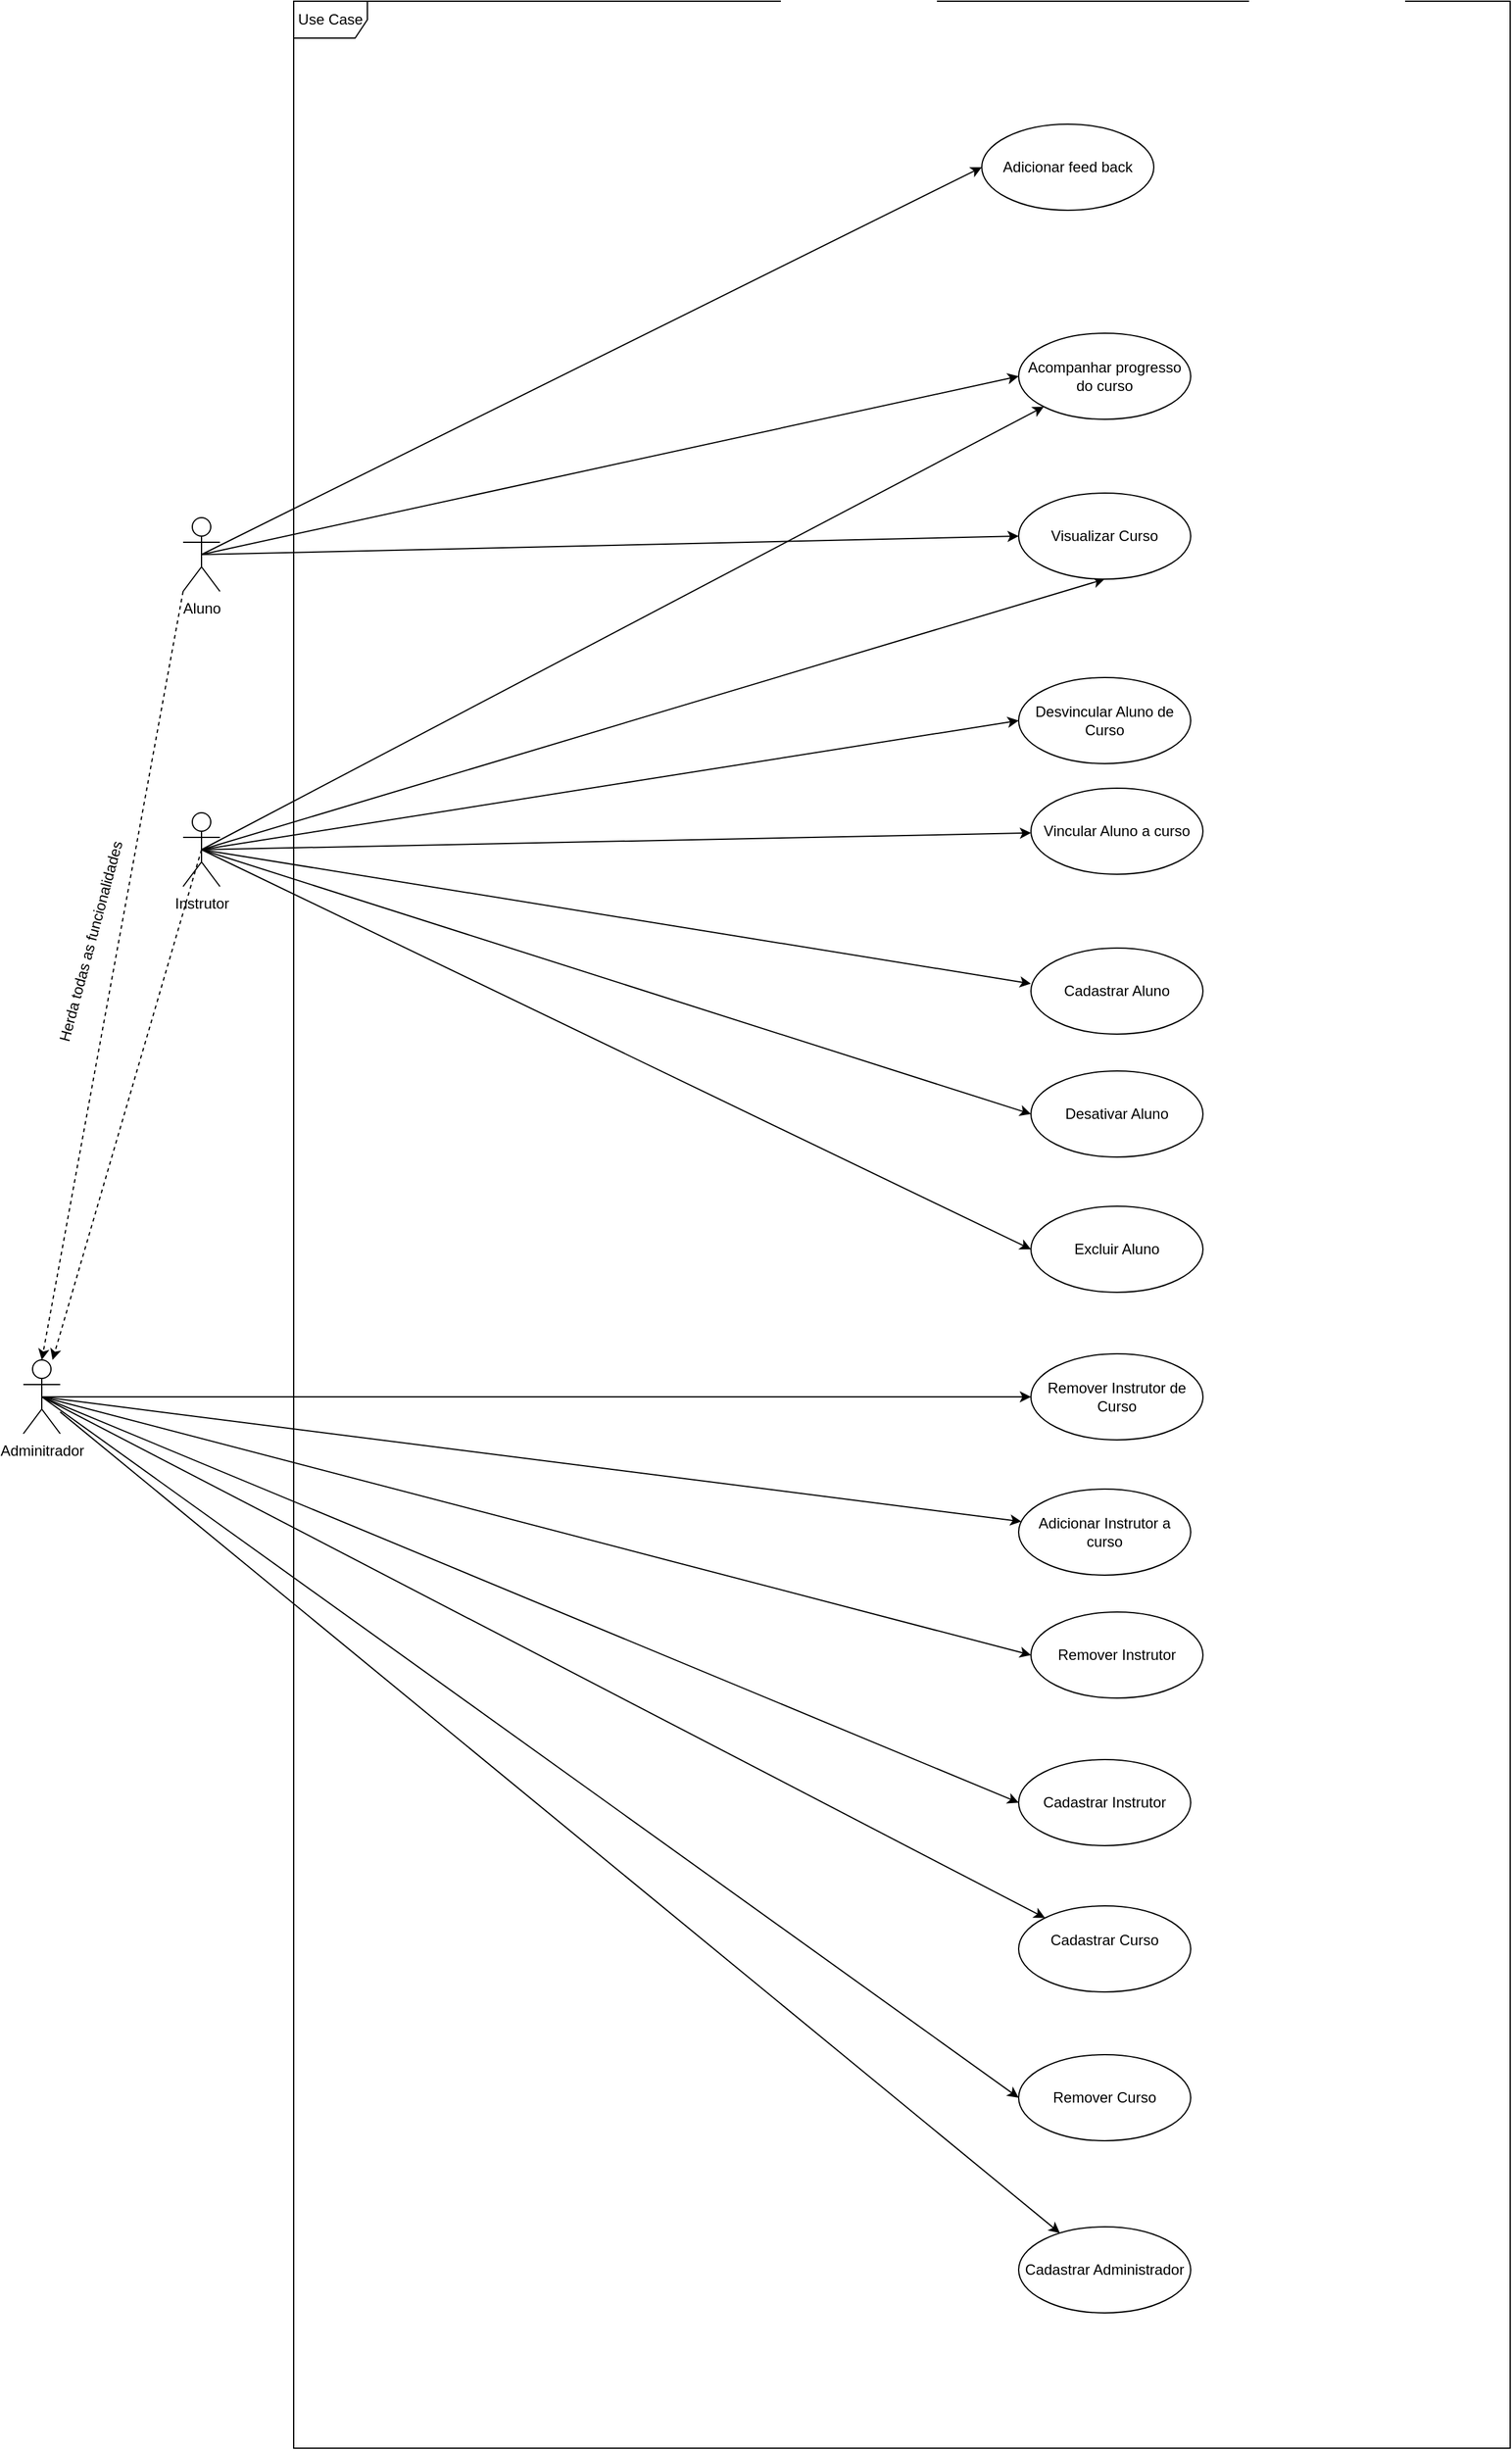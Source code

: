 <mxfile version="24.0.6" type="github">
  <diagram name="Página-1" id="y1xjPv5aqaeZIKSTUVZZ">
    <mxGraphModel dx="2261" dy="1907" grid="1" gridSize="10" guides="1" tooltips="1" connect="1" arrows="1" fold="1" page="1" pageScale="1" pageWidth="827" pageHeight="1169" math="0" shadow="0">
      <root>
        <mxCell id="0" />
        <mxCell id="1" parent="0" />
        <mxCell id="SIUPlMjyMP-g4GByRox6-27" style="rounded=0;orthogonalLoop=1;jettySize=auto;html=1;exitX=0.5;exitY=0.5;exitDx=0;exitDy=0;exitPerimeter=0;" parent="1" source="SIUPlMjyMP-g4GByRox6-1" target="SIUPlMjyMP-g4GByRox6-7" edge="1">
          <mxGeometry relative="1" as="geometry" />
        </mxCell>
        <mxCell id="SIUPlMjyMP-g4GByRox6-28" style="rounded=0;orthogonalLoop=1;jettySize=auto;html=1;exitX=0.5;exitY=0.5;exitDx=0;exitDy=0;exitPerimeter=0;dashed=1;endArrow=classic;endFill=1;" parent="1" source="SIUPlMjyMP-g4GByRox6-1" target="SIUPlMjyMP-g4GByRox6-8" edge="1">
          <mxGeometry relative="1" as="geometry" />
        </mxCell>
        <mxCell id="SIUPlMjyMP-g4GByRox6-37" style="rounded=0;orthogonalLoop=1;jettySize=auto;html=1;exitX=0.5;exitY=0.5;exitDx=0;exitDy=0;exitPerimeter=0;entryX=0;entryY=1;entryDx=0;entryDy=0;" parent="1" source="SIUPlMjyMP-g4GByRox6-1" target="SIUPlMjyMP-g4GByRox6-35" edge="1">
          <mxGeometry relative="1" as="geometry">
            <mxPoint x="370" y="-80" as="targetPoint" />
          </mxGeometry>
        </mxCell>
        <mxCell id="Y3lji0eF-XgIv7rcesWd-4" style="rounded=0;orthogonalLoop=1;jettySize=auto;html=1;exitX=0.5;exitY=0.5;exitDx=0;exitDy=0;exitPerimeter=0;entryX=0;entryY=0.5;entryDx=0;entryDy=0;" edge="1" parent="1" source="SIUPlMjyMP-g4GByRox6-1" target="Y3lji0eF-XgIv7rcesWd-1">
          <mxGeometry relative="1" as="geometry" />
        </mxCell>
        <mxCell id="Y3lji0eF-XgIv7rcesWd-6" style="rounded=0;orthogonalLoop=1;jettySize=auto;html=1;exitX=0.5;exitY=0.5;exitDx=0;exitDy=0;exitPerimeter=0;entryX=0;entryY=0.5;entryDx=0;entryDy=0;" edge="1" parent="1" source="SIUPlMjyMP-g4GByRox6-1" target="Y3lji0eF-XgIv7rcesWd-2">
          <mxGeometry relative="1" as="geometry" />
        </mxCell>
        <mxCell id="Y3lji0eF-XgIv7rcesWd-7" style="rounded=0;orthogonalLoop=1;jettySize=auto;html=1;exitX=0.5;exitY=0.5;exitDx=0;exitDy=0;exitPerimeter=0;entryX=0;entryY=0.5;entryDx=0;entryDy=0;" edge="1" parent="1" source="SIUPlMjyMP-g4GByRox6-1" target="Y3lji0eF-XgIv7rcesWd-3">
          <mxGeometry relative="1" as="geometry" />
        </mxCell>
        <mxCell id="Y3lji0eF-XgIv7rcesWd-18" style="rounded=0;orthogonalLoop=1;jettySize=auto;html=1;exitX=0.5;exitY=0.5;exitDx=0;exitDy=0;exitPerimeter=0;entryX=0.5;entryY=1;entryDx=0;entryDy=0;" edge="1" parent="1" source="SIUPlMjyMP-g4GByRox6-1" target="Y3lji0eF-XgIv7rcesWd-16">
          <mxGeometry relative="1" as="geometry" />
        </mxCell>
        <mxCell id="SIUPlMjyMP-g4GByRox6-1" value="Instrutor&lt;div&gt;&lt;br&gt;&lt;/div&gt;" style="shape=umlActor;verticalLabelPosition=bottom;verticalAlign=top;html=1;outlineConnect=0;" parent="1" vertex="1">
          <mxGeometry x="70" y="210" width="30" height="60" as="geometry" />
        </mxCell>
        <mxCell id="SIUPlMjyMP-g4GByRox6-36" style="rounded=0;orthogonalLoop=1;jettySize=auto;html=1;exitX=0.5;exitY=0.5;exitDx=0;exitDy=0;exitPerimeter=0;entryX=0;entryY=0.5;entryDx=0;entryDy=0;" parent="1" source="SIUPlMjyMP-g4GByRox6-3" target="SIUPlMjyMP-g4GByRox6-35" edge="1">
          <mxGeometry relative="1" as="geometry" />
        </mxCell>
        <mxCell id="Y3lji0eF-XgIv7rcesWd-17" style="rounded=0;orthogonalLoop=1;jettySize=auto;html=1;exitX=0.5;exitY=0.5;exitDx=0;exitDy=0;exitPerimeter=0;entryX=0;entryY=0.5;entryDx=0;entryDy=0;" edge="1" parent="1" source="SIUPlMjyMP-g4GByRox6-3" target="Y3lji0eF-XgIv7rcesWd-16">
          <mxGeometry relative="1" as="geometry" />
        </mxCell>
        <mxCell id="Y3lji0eF-XgIv7rcesWd-20" style="rounded=0;orthogonalLoop=1;jettySize=auto;html=1;exitX=0.5;exitY=0.5;exitDx=0;exitDy=0;exitPerimeter=0;entryX=0;entryY=0.5;entryDx=0;entryDy=0;" edge="1" parent="1" source="SIUPlMjyMP-g4GByRox6-3" target="Y3lji0eF-XgIv7rcesWd-19">
          <mxGeometry relative="1" as="geometry" />
        </mxCell>
        <mxCell id="SIUPlMjyMP-g4GByRox6-3" value="&lt;div&gt;Aluno&lt;/div&gt;" style="shape=umlActor;verticalLabelPosition=bottom;verticalAlign=top;html=1;outlineConnect=0;" parent="1" vertex="1">
          <mxGeometry x="70" y="-30" width="30" height="60" as="geometry" />
        </mxCell>
        <mxCell id="SIUPlMjyMP-g4GByRox6-5" value="Cadastrar Aluno" style="ellipse;whiteSpace=wrap;html=1;" parent="1" vertex="1">
          <mxGeometry x="760" y="320" width="140" height="70" as="geometry" />
        </mxCell>
        <mxCell id="SIUPlMjyMP-g4GByRox6-6" value="Cadastrar Curso&lt;div&gt;&lt;br&gt;&lt;/div&gt;" style="ellipse;whiteSpace=wrap;html=1;" parent="1" vertex="1">
          <mxGeometry x="750" y="1099" width="140" height="70" as="geometry" />
        </mxCell>
        <mxCell id="SIUPlMjyMP-g4GByRox6-7" value="Vincular Aluno a curso" style="ellipse;whiteSpace=wrap;html=1;" parent="1" vertex="1">
          <mxGeometry x="760" y="190" width="140" height="70" as="geometry" />
        </mxCell>
        <mxCell id="SIUPlMjyMP-g4GByRox6-22" style="rounded=0;orthogonalLoop=1;jettySize=auto;html=1;" parent="1" source="SIUPlMjyMP-g4GByRox6-8" target="SIUPlMjyMP-g4GByRox6-21" edge="1">
          <mxGeometry relative="1" as="geometry">
            <mxPoint x="40" y="370" as="sourcePoint" />
          </mxGeometry>
        </mxCell>
        <mxCell id="SIUPlMjyMP-g4GByRox6-33" style="rounded=0;orthogonalLoop=1;jettySize=auto;html=1;exitX=0.5;exitY=0.5;exitDx=0;exitDy=0;exitPerimeter=0;entryX=0;entryY=0.5;entryDx=0;entryDy=0;" parent="1" source="SIUPlMjyMP-g4GByRox6-8" target="SIUPlMjyMP-g4GByRox6-20" edge="1">
          <mxGeometry relative="1" as="geometry" />
        </mxCell>
        <mxCell id="SIUPlMjyMP-g4GByRox6-34" style="rounded=0;orthogonalLoop=1;jettySize=auto;html=1;exitX=0.5;exitY=0.5;exitDx=0;exitDy=0;exitPerimeter=0;" parent="1" source="SIUPlMjyMP-g4GByRox6-8" target="SIUPlMjyMP-g4GByRox6-6" edge="1">
          <mxGeometry relative="1" as="geometry" />
        </mxCell>
        <mxCell id="Y3lji0eF-XgIv7rcesWd-10" style="rounded=0;orthogonalLoop=1;jettySize=auto;html=1;exitX=0.5;exitY=0.5;exitDx=0;exitDy=0;exitPerimeter=0;entryX=0;entryY=0.5;entryDx=0;entryDy=0;" edge="1" parent="1" source="SIUPlMjyMP-g4GByRox6-8" target="Y3lji0eF-XgIv7rcesWd-9">
          <mxGeometry relative="1" as="geometry" />
        </mxCell>
        <mxCell id="Y3lji0eF-XgIv7rcesWd-11" style="rounded=0;orthogonalLoop=1;jettySize=auto;html=1;exitX=0.5;exitY=0.5;exitDx=0;exitDy=0;exitPerimeter=0;entryX=0;entryY=0.5;entryDx=0;entryDy=0;" edge="1" parent="1" source="SIUPlMjyMP-g4GByRox6-8" target="Y3lji0eF-XgIv7rcesWd-8">
          <mxGeometry relative="1" as="geometry" />
        </mxCell>
        <mxCell id="Y3lji0eF-XgIv7rcesWd-13" style="rounded=0;orthogonalLoop=1;jettySize=auto;html=1;exitX=0.5;exitY=0.5;exitDx=0;exitDy=0;exitPerimeter=0;" edge="1" parent="1" source="SIUPlMjyMP-g4GByRox6-8" target="Y3lji0eF-XgIv7rcesWd-12">
          <mxGeometry relative="1" as="geometry" />
        </mxCell>
        <mxCell id="Y3lji0eF-XgIv7rcesWd-15" style="rounded=0;orthogonalLoop=1;jettySize=auto;html=1;exitX=0.5;exitY=0.5;exitDx=0;exitDy=0;exitPerimeter=0;" edge="1" parent="1" source="SIUPlMjyMP-g4GByRox6-8" target="Y3lji0eF-XgIv7rcesWd-14">
          <mxGeometry relative="1" as="geometry" />
        </mxCell>
        <mxCell id="SIUPlMjyMP-g4GByRox6-8" value="&lt;div&gt;Adminitrador&lt;/div&gt;" style="shape=umlActor;verticalLabelPosition=bottom;verticalAlign=top;html=1;outlineConnect=0;" parent="1" vertex="1">
          <mxGeometry x="-60" y="655" width="30" height="60" as="geometry" />
        </mxCell>
        <mxCell id="SIUPlMjyMP-g4GByRox6-19" value="Use Case" style="shape=umlFrame;whiteSpace=wrap;html=1;pointerEvents=0;" parent="1" vertex="1">
          <mxGeometry x="160" y="-450" width="990" height="1990" as="geometry" />
        </mxCell>
        <mxCell id="SIUPlMjyMP-g4GByRox6-20" value="Cadastrar Instrutor" style="ellipse;whiteSpace=wrap;html=1;" parent="1" vertex="1">
          <mxGeometry x="750" y="980" width="140" height="70" as="geometry" />
        </mxCell>
        <mxCell id="SIUPlMjyMP-g4GByRox6-21" value="Cadastrar Administrador" style="ellipse;whiteSpace=wrap;html=1;" parent="1" vertex="1">
          <mxGeometry x="750" y="1360" width="140" height="70" as="geometry" />
        </mxCell>
        <mxCell id="SIUPlMjyMP-g4GByRox6-30" value="Herda todas as funcionalidades" style="text;html=1;align=center;verticalAlign=middle;resizable=0;points=[];autosize=1;strokeColor=none;fillColor=none;rotation=-75;" parent="1" vertex="1">
          <mxGeometry x="-100" y="300" width="190" height="30" as="geometry" />
        </mxCell>
        <mxCell id="SIUPlMjyMP-g4GByRox6-31" style="rounded=0;orthogonalLoop=1;jettySize=auto;html=1;exitX=0;exitY=1;exitDx=0;exitDy=0;exitPerimeter=0;entryX=0.5;entryY=0;entryDx=0;entryDy=0;entryPerimeter=0;dashed=1;" parent="1" source="SIUPlMjyMP-g4GByRox6-3" target="SIUPlMjyMP-g4GByRox6-8" edge="1">
          <mxGeometry relative="1" as="geometry" />
        </mxCell>
        <mxCell id="SIUPlMjyMP-g4GByRox6-35" value="Acom&lt;span style=&quot;background-color: initial;&quot;&gt;panhar progresso do curso&lt;/span&gt;" style="ellipse;whiteSpace=wrap;html=1;" parent="1" vertex="1">
          <mxGeometry x="750" y="-180" width="140" height="70" as="geometry" />
        </mxCell>
        <mxCell id="Y3lji0eF-XgIv7rcesWd-1" value="Desativar Aluno" style="ellipse;whiteSpace=wrap;html=1;" vertex="1" parent="1">
          <mxGeometry x="760" y="420" width="140" height="70" as="geometry" />
        </mxCell>
        <mxCell id="Y3lji0eF-XgIv7rcesWd-2" value="Excluir Aluno" style="ellipse;whiteSpace=wrap;html=1;" vertex="1" parent="1">
          <mxGeometry x="760" y="530" width="140" height="70" as="geometry" />
        </mxCell>
        <mxCell id="Y3lji0eF-XgIv7rcesWd-3" value="Desvincular Aluno de Curso" style="ellipse;whiteSpace=wrap;html=1;" vertex="1" parent="1">
          <mxGeometry x="750" y="100" width="140" height="70" as="geometry" />
        </mxCell>
        <mxCell id="Y3lji0eF-XgIv7rcesWd-5" style="rounded=0;orthogonalLoop=1;jettySize=auto;html=1;exitX=0.5;exitY=0.5;exitDx=0;exitDy=0;exitPerimeter=0;entryX=0;entryY=0.414;entryDx=0;entryDy=0;entryPerimeter=0;" edge="1" parent="1" source="SIUPlMjyMP-g4GByRox6-1" target="SIUPlMjyMP-g4GByRox6-5">
          <mxGeometry relative="1" as="geometry" />
        </mxCell>
        <mxCell id="Y3lji0eF-XgIv7rcesWd-8" value="Remover Curso" style="ellipse;whiteSpace=wrap;html=1;" vertex="1" parent="1">
          <mxGeometry x="750" y="1220" width="140" height="70" as="geometry" />
        </mxCell>
        <mxCell id="Y3lji0eF-XgIv7rcesWd-9" value="Remover Instrutor" style="ellipse;whiteSpace=wrap;html=1;" vertex="1" parent="1">
          <mxGeometry x="760" y="860" width="140" height="70" as="geometry" />
        </mxCell>
        <mxCell id="Y3lji0eF-XgIv7rcesWd-12" value="Adicionar Instrutor a curso" style="ellipse;whiteSpace=wrap;html=1;" vertex="1" parent="1">
          <mxGeometry x="750" y="760" width="140" height="70" as="geometry" />
        </mxCell>
        <mxCell id="Y3lji0eF-XgIv7rcesWd-14" value="Remover Instrutor de Curso" style="ellipse;whiteSpace=wrap;html=1;" vertex="1" parent="1">
          <mxGeometry x="760" y="650" width="140" height="70" as="geometry" />
        </mxCell>
        <mxCell id="Y3lji0eF-XgIv7rcesWd-16" value="Visualizar Curso" style="ellipse;whiteSpace=wrap;html=1;" vertex="1" parent="1">
          <mxGeometry x="750" y="-50" width="140" height="70" as="geometry" />
        </mxCell>
        <mxCell id="Y3lji0eF-XgIv7rcesWd-19" value="Adicionar feed back" style="ellipse;whiteSpace=wrap;html=1;" vertex="1" parent="1">
          <mxGeometry x="720" y="-350" width="140" height="70" as="geometry" />
        </mxCell>
      </root>
    </mxGraphModel>
  </diagram>
</mxfile>
